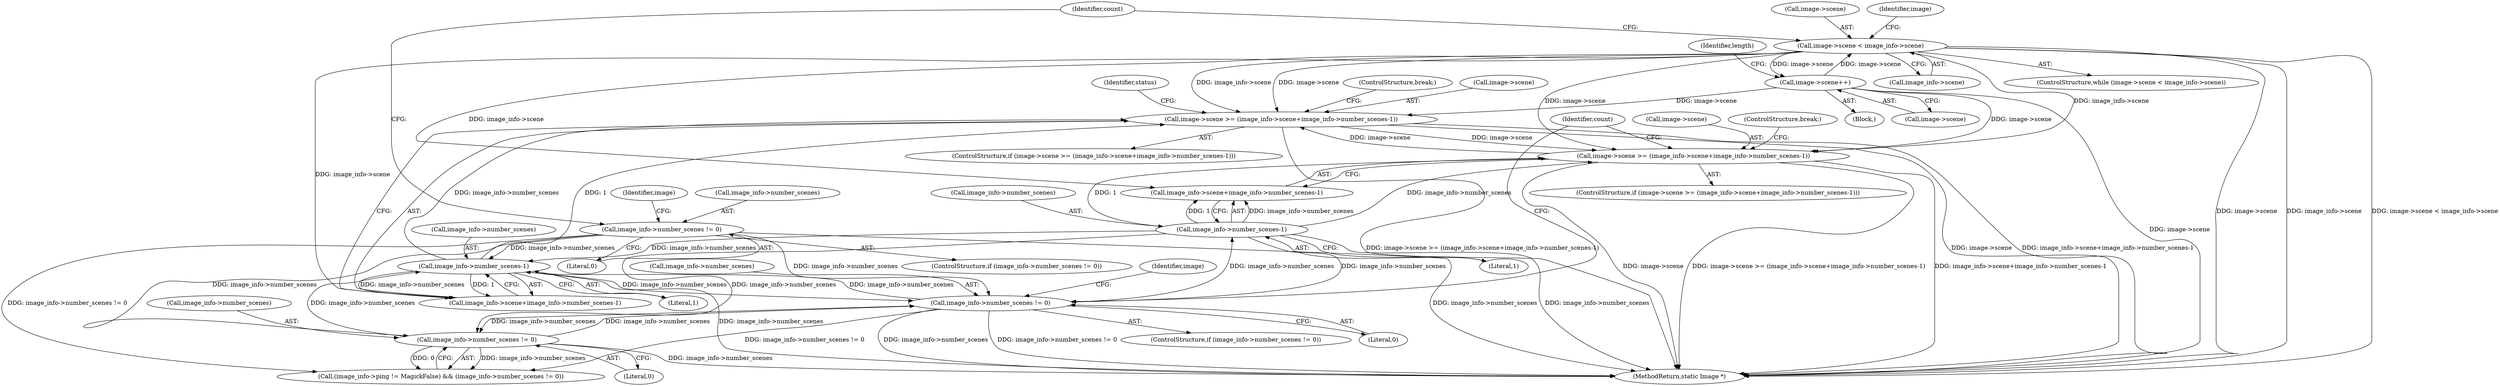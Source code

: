 digraph "0_ImageMagick_f6e9d0d9955e85bdd7540b251cd50d598dacc5e6_6@pointer" {
"1000359" [label="(Call,image->scene >= (image_info->scene+image_info->number_scenes-1))"];
"1000290" [label="(Call,image->scene < image_info->scene)"];
"1000298" [label="(Call,image->scene++)"];
"1003517" [label="(Call,image->scene >= (image_info->scene+image_info->number_scenes-1))"];
"1000359" [label="(Call,image->scene >= (image_info->scene+image_info->number_scenes-1))"];
"1000367" [label="(Call,image_info->number_scenes-1)"];
"1000284" [label="(Call,image_info->number_scenes != 0)"];
"1003525" [label="(Call,image_info->number_scenes-1)"];
"1003511" [label="(Call,image_info->number_scenes != 0)"];
"1000353" [label="(Call,image_info->number_scenes != 0)"];
"1000285" [label="(Call,image_info->number_scenes)"];
"1000284" [label="(Call,image_info->number_scenes != 0)"];
"1000363" [label="(Call,image_info->scene+image_info->number_scenes-1)"];
"1003510" [label="(ControlStructure,if (image_info->number_scenes != 0))"];
"1000374" [label="(Identifier,status)"];
"1003518" [label="(Call,image->scene)"];
"1000347" [label="(Call,(image_info->ping != MagickFalse) && (image_info->number_scenes != 0))"];
"1000354" [label="(Call,image_info->number_scenes)"];
"1000371" [label="(Literal,1)"];
"1000290" [label="(Call,image->scene < image_info->scene)"];
"1000359" [label="(Call,image->scene >= (image_info->scene+image_info->number_scenes-1))"];
"1003529" [label="(Literal,1)"];
"1000358" [label="(ControlStructure,if (image->scene >= (image_info->scene+image_info->number_scenes-1)))"];
"1003530" [label="(ControlStructure,break;)"];
"1003517" [label="(Call,image->scene >= (image_info->scene+image_info->number_scenes-1))"];
"1000298" [label="(Call,image->scene++)"];
"1000297" [label="(Block,)"];
"1000303" [label="(Identifier,length)"];
"1000288" [label="(Literal,0)"];
"1000283" [label="(ControlStructure,if (image_info->number_scenes != 0))"];
"1000372" [label="(ControlStructure,break;)"];
"1003515" [label="(Literal,0)"];
"1000336" [label="(Identifier,count)"];
"1000360" [label="(Call,image->scene)"];
"1000291" [label="(Call,image->scene)"];
"1003516" [label="(ControlStructure,if (image->scene >= (image_info->scene+image_info->number_scenes-1)))"];
"1003512" [label="(Call,image_info->number_scenes)"];
"1000357" [label="(Literal,0)"];
"1000353" [label="(Call,image_info->number_scenes != 0)"];
"1000292" [label="(Identifier,image)"];
"1000367" [label="(Call,image_info->number_scenes-1)"];
"1000300" [label="(Identifier,image)"];
"1003533" [label="(Identifier,count)"];
"1003511" [label="(Call,image_info->number_scenes != 0)"];
"1003525" [label="(Call,image_info->number_scenes-1)"];
"1003606" [label="(MethodReturn,static Image *)"];
"1003526" [label="(Call,image_info->number_scenes)"];
"1000299" [label="(Call,image->scene)"];
"1000294" [label="(Call,image_info->scene)"];
"1000289" [label="(ControlStructure,while (image->scene < image_info->scene))"];
"1000368" [label="(Call,image_info->number_scenes)"];
"1003521" [label="(Call,image_info->scene+image_info->number_scenes-1)"];
"1003519" [label="(Identifier,image)"];
"1000359" -> "1000358"  [label="AST: "];
"1000359" -> "1000363"  [label="CFG: "];
"1000360" -> "1000359"  [label="AST: "];
"1000363" -> "1000359"  [label="AST: "];
"1000372" -> "1000359"  [label="CFG: "];
"1000374" -> "1000359"  [label="CFG: "];
"1000359" -> "1003606"  [label="DDG: image->scene"];
"1000359" -> "1003606"  [label="DDG: image_info->scene+image_info->number_scenes-1"];
"1000359" -> "1003606"  [label="DDG: image->scene >= (image_info->scene+image_info->number_scenes-1)"];
"1000290" -> "1000359"  [label="DDG: image->scene"];
"1000290" -> "1000359"  [label="DDG: image_info->scene"];
"1003517" -> "1000359"  [label="DDG: image->scene"];
"1000298" -> "1000359"  [label="DDG: image->scene"];
"1000367" -> "1000359"  [label="DDG: image_info->number_scenes"];
"1000367" -> "1000359"  [label="DDG: 1"];
"1000359" -> "1003517"  [label="DDG: image->scene"];
"1000290" -> "1000289"  [label="AST: "];
"1000290" -> "1000294"  [label="CFG: "];
"1000291" -> "1000290"  [label="AST: "];
"1000294" -> "1000290"  [label="AST: "];
"1000300" -> "1000290"  [label="CFG: "];
"1000336" -> "1000290"  [label="CFG: "];
"1000290" -> "1003606"  [label="DDG: image->scene"];
"1000290" -> "1003606"  [label="DDG: image_info->scene"];
"1000290" -> "1003606"  [label="DDG: image->scene < image_info->scene"];
"1000298" -> "1000290"  [label="DDG: image->scene"];
"1000290" -> "1000298"  [label="DDG: image->scene"];
"1000290" -> "1000363"  [label="DDG: image_info->scene"];
"1000290" -> "1003517"  [label="DDG: image->scene"];
"1000290" -> "1003517"  [label="DDG: image_info->scene"];
"1000290" -> "1003521"  [label="DDG: image_info->scene"];
"1000298" -> "1000297"  [label="AST: "];
"1000298" -> "1000299"  [label="CFG: "];
"1000299" -> "1000298"  [label="AST: "];
"1000303" -> "1000298"  [label="CFG: "];
"1000298" -> "1003606"  [label="DDG: image->scene"];
"1000298" -> "1003517"  [label="DDG: image->scene"];
"1003517" -> "1003516"  [label="AST: "];
"1003517" -> "1003521"  [label="CFG: "];
"1003518" -> "1003517"  [label="AST: "];
"1003521" -> "1003517"  [label="AST: "];
"1003530" -> "1003517"  [label="CFG: "];
"1003533" -> "1003517"  [label="CFG: "];
"1003517" -> "1003606"  [label="DDG: image->scene >= (image_info->scene+image_info->number_scenes-1)"];
"1003517" -> "1003606"  [label="DDG: image_info->scene+image_info->number_scenes-1"];
"1003517" -> "1003606"  [label="DDG: image->scene"];
"1003525" -> "1003517"  [label="DDG: image_info->number_scenes"];
"1003525" -> "1003517"  [label="DDG: 1"];
"1000367" -> "1000363"  [label="AST: "];
"1000367" -> "1000371"  [label="CFG: "];
"1000368" -> "1000367"  [label="AST: "];
"1000371" -> "1000367"  [label="AST: "];
"1000363" -> "1000367"  [label="CFG: "];
"1000367" -> "1003606"  [label="DDG: image_info->number_scenes"];
"1000367" -> "1000363"  [label="DDG: image_info->number_scenes"];
"1000367" -> "1000363"  [label="DDG: 1"];
"1000284" -> "1000367"  [label="DDG: image_info->number_scenes"];
"1003525" -> "1000367"  [label="DDG: image_info->number_scenes"];
"1000353" -> "1000367"  [label="DDG: image_info->number_scenes"];
"1003511" -> "1000367"  [label="DDG: image_info->number_scenes"];
"1000367" -> "1003511"  [label="DDG: image_info->number_scenes"];
"1000284" -> "1000283"  [label="AST: "];
"1000284" -> "1000288"  [label="CFG: "];
"1000285" -> "1000284"  [label="AST: "];
"1000288" -> "1000284"  [label="AST: "];
"1000292" -> "1000284"  [label="CFG: "];
"1000336" -> "1000284"  [label="CFG: "];
"1000284" -> "1003606"  [label="DDG: image_info->number_scenes"];
"1000284" -> "1000347"  [label="DDG: image_info->number_scenes != 0"];
"1000284" -> "1000353"  [label="DDG: image_info->number_scenes"];
"1000284" -> "1003511"  [label="DDG: image_info->number_scenes"];
"1003525" -> "1003521"  [label="AST: "];
"1003525" -> "1003529"  [label="CFG: "];
"1003526" -> "1003525"  [label="AST: "];
"1003529" -> "1003525"  [label="AST: "];
"1003521" -> "1003525"  [label="CFG: "];
"1003525" -> "1003606"  [label="DDG: image_info->number_scenes"];
"1003525" -> "1000353"  [label="DDG: image_info->number_scenes"];
"1003525" -> "1003511"  [label="DDG: image_info->number_scenes"];
"1003525" -> "1003521"  [label="DDG: image_info->number_scenes"];
"1003525" -> "1003521"  [label="DDG: 1"];
"1003511" -> "1003525"  [label="DDG: image_info->number_scenes"];
"1003511" -> "1003510"  [label="AST: "];
"1003511" -> "1003515"  [label="CFG: "];
"1003512" -> "1003511"  [label="AST: "];
"1003515" -> "1003511"  [label="AST: "];
"1003519" -> "1003511"  [label="CFG: "];
"1003533" -> "1003511"  [label="CFG: "];
"1003511" -> "1003606"  [label="DDG: image_info->number_scenes != 0"];
"1003511" -> "1003606"  [label="DDG: image_info->number_scenes"];
"1003511" -> "1000347"  [label="DDG: image_info->number_scenes != 0"];
"1003511" -> "1000353"  [label="DDG: image_info->number_scenes"];
"1000353" -> "1003511"  [label="DDG: image_info->number_scenes"];
"1000353" -> "1000347"  [label="AST: "];
"1000353" -> "1000357"  [label="CFG: "];
"1000354" -> "1000353"  [label="AST: "];
"1000357" -> "1000353"  [label="AST: "];
"1000347" -> "1000353"  [label="CFG: "];
"1000353" -> "1003606"  [label="DDG: image_info->number_scenes"];
"1000353" -> "1000347"  [label="DDG: image_info->number_scenes"];
"1000353" -> "1000347"  [label="DDG: 0"];
}
